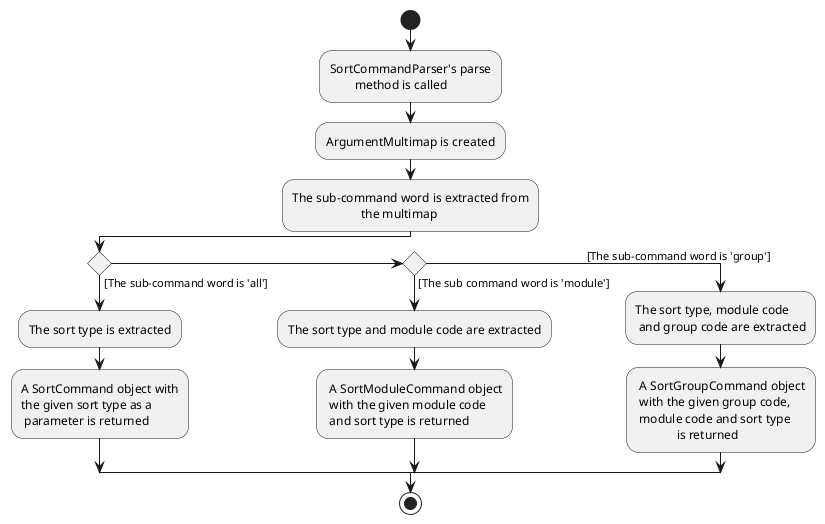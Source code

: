 @startuml
start
:SortCommandParser's parse
        method is called;

:ArgumentMultimap is created;

:The sub-command word is extracted from
                      the multimap;

if() then ([The sub-command word is 'all'])
    :The sort type is extracted;
    :A SortCommand object with
    the given sort type as a
     parameter is returned;

else if() then ([The sub command word is 'module'])
    :The sort type and module code are extracted;
    : A SortModuleCommand object
     with the given module code
     and sort type is returned;

else (\t\t\t\t\t\t\t[The sub-command word is 'group'])
    :The sort type, module code
     and group code are extracted;
    : A SortGroupCommand object
     with the given group code,
     module code and sort type
                 is returned;


endif

stop
@enduml
